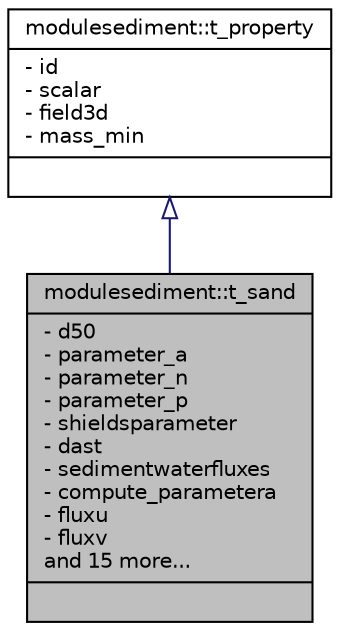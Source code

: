 digraph "modulesediment::t_sand"
{
 // LATEX_PDF_SIZE
  edge [fontname="Helvetica",fontsize="10",labelfontname="Helvetica",labelfontsize="10"];
  node [fontname="Helvetica",fontsize="10",shape=record];
  Node1 [label="{modulesediment::t_sand\n|- d50\l- parameter_a\l- parameter_n\l- parameter_p\l- shieldsparameter\l- dast\l- sedimentwaterfluxes\l- compute_parametera\l- fluxu\l- fluxv\land 15 more...\l|}",height=0.2,width=0.4,color="black", fillcolor="grey75", style="filled", fontcolor="black",tooltip=" "];
  Node2 -> Node1 [dir="back",color="midnightblue",fontsize="10",style="solid",arrowtail="onormal",fontname="Helvetica"];
  Node2 [label="{modulesediment::t_property\n|- id\l- scalar\l- field3d\l- mass_min\l|}",height=0.2,width=0.4,color="black", fillcolor="white", style="filled",URL="$structmodulesediment_1_1t__property.html",tooltip=" "];
}
